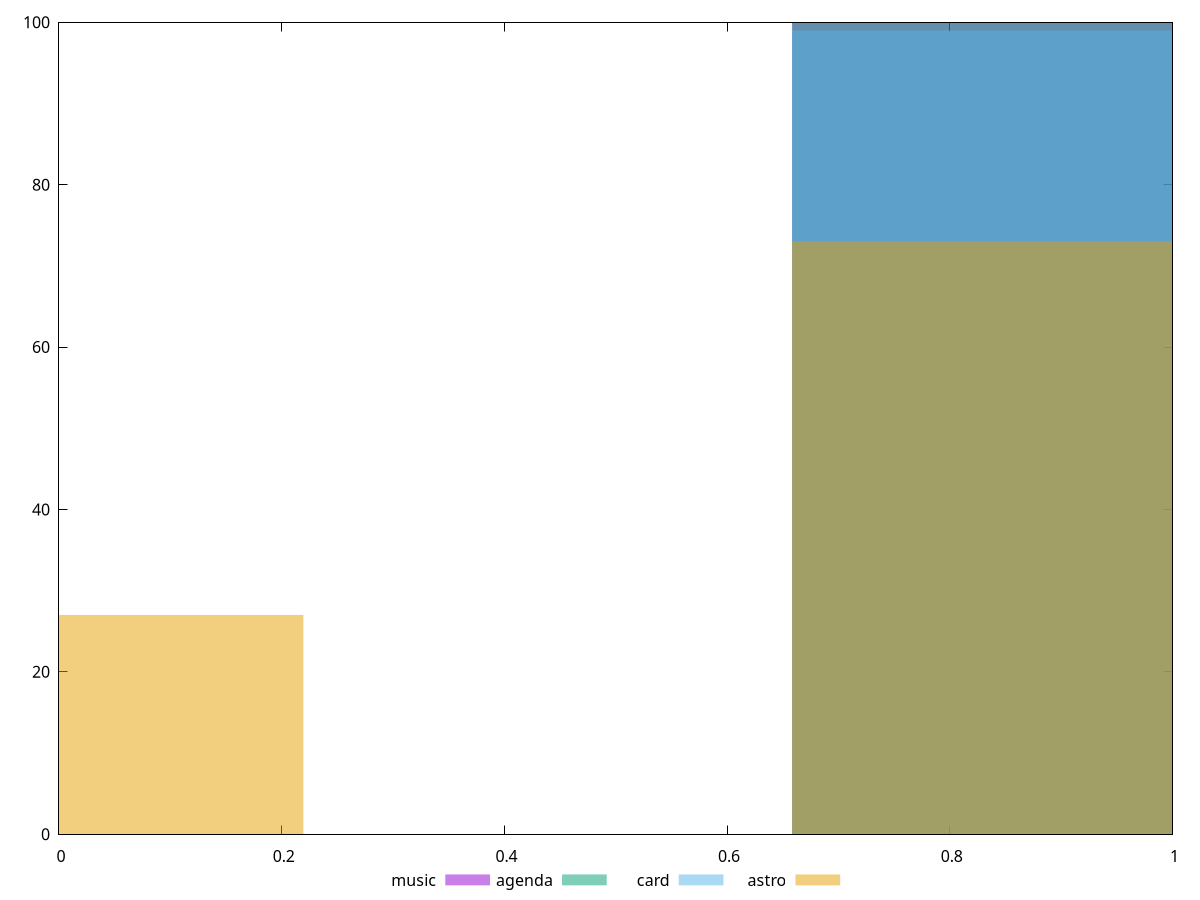 reset

$music <<EOF
0.8778882653309895 100
EOF

$agenda <<EOF
0.8778882653309895 100
EOF

$card <<EOF
0.8778882653309895 99
EOF

$astro <<EOF
0.8778882653309895 73
0 27
EOF

set key outside below
set boxwidth 0.43894413266549476
set xrange [0:1]
set yrange [0:100]
set trange [0:100]
set style fill transparent solid 0.5 noborder
set terminal svg size 640, 520 enhanced background rgb 'white'
set output "report/report_00029_2021-02-24T13-36-40.390Z/cumulative-layout-shift/comparison/histogram/all_score.svg"

plot $music title "music" with boxes, \
     $agenda title "agenda" with boxes, \
     $card title "card" with boxes, \
     $astro title "astro" with boxes

reset
